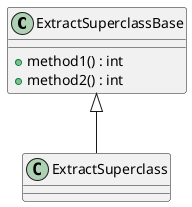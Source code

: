 @startuml
class ExtractSuperclassBase {
    + method1() : int
    + method2() : int
}
class ExtractSuperclass {
}
ExtractSuperclassBase <|-- ExtractSuperclass
@enduml
